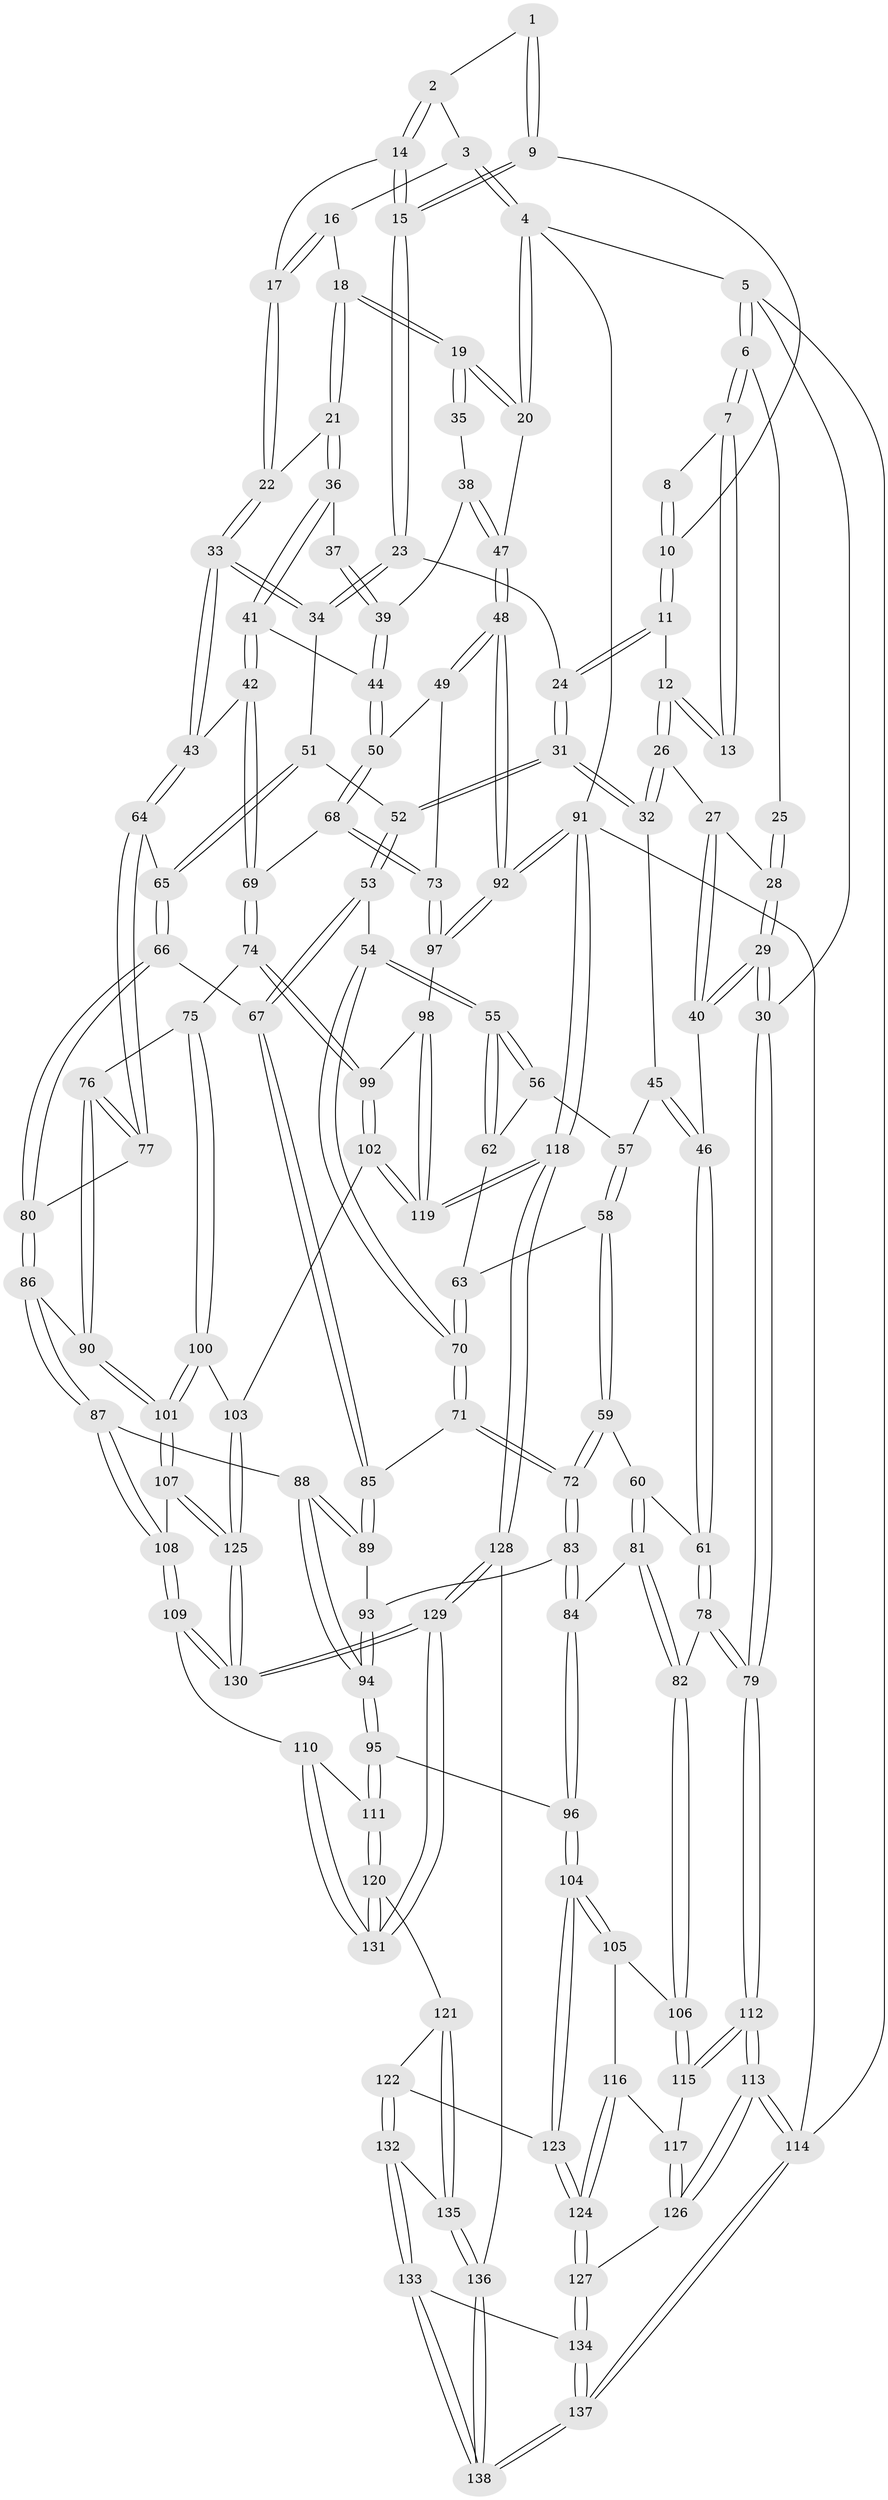 // coarse degree distribution, {3: 0.17708333333333334, 4: 0.3125, 5: 0.4166666666666667, 6: 0.08333333333333333, 7: 0.010416666666666666}
// Generated by graph-tools (version 1.1) at 2025/24/03/03/25 07:24:34]
// undirected, 138 vertices, 342 edges
graph export_dot {
graph [start="1"]
  node [color=gray90,style=filled];
  1 [pos="+0.5008113903131685+0"];
  2 [pos="+0.6931123189779936+0"];
  3 [pos="+0.7014677421819758+0"];
  4 [pos="+1+0"];
  5 [pos="+0+0"];
  6 [pos="+0+0"];
  7 [pos="+0.2978857037653658+0"];
  8 [pos="+0.32247268055026873+0"];
  9 [pos="+0.4536192643546537+0.06896545544917887"];
  10 [pos="+0.4082147011474575+0.07140677391608953"];
  11 [pos="+0.37341342535235766+0.10841100068685236"];
  12 [pos="+0.2904811304065243+0.1397024722062252"];
  13 [pos="+0.2619822300397717+0.0839420169181518"];
  14 [pos="+0.6223925613343367+0.10401516965742028"];
  15 [pos="+0.6144881726905105+0.10884227736352546"];
  16 [pos="+0.8240144620838982+0.0822665587332409"];
  17 [pos="+0.662385399464547+0.13418626790248814"];
  18 [pos="+0.8296428328119109+0.08712370386606284"];
  19 [pos="+1+0"];
  20 [pos="+1+0"];
  21 [pos="+0.8551954606865901+0.1917671858854423"];
  22 [pos="+0.705503857380493+0.1758468142242731"];
  23 [pos="+0.5181408535689382+0.24100885238458652"];
  24 [pos="+0.513908071602589+0.2434658758851882"];
  25 [pos="+0.1421399725552048+0.05985247747528832"];
  26 [pos="+0.2778817982845125+0.18375810968189898"];
  27 [pos="+0.20664967710807397+0.2011611008484579"];
  28 [pos="+0.11460450020535135+0.13995629950422098"];
  29 [pos="+0+0.2291826024228221"];
  30 [pos="+0+0.21113011811599794"];
  31 [pos="+0.49403771722069545+0.26453077072634995"];
  32 [pos="+0.32123651068976233+0.26215199062172845"];
  33 [pos="+0.7173231751129676+0.34603762121027326"];
  34 [pos="+0.6467007922552749+0.3406099256959959"];
  35 [pos="+0.985174055270615+0.1310833014308477"];
  36 [pos="+0.8686940765441205+0.19841669044984203"];
  37 [pos="+0.90915614939724+0.1852009470457136"];
  38 [pos="+0.9896939733986436+0.30987141239898897"];
  39 [pos="+0.978351449812804+0.3098584320731231"];
  40 [pos="+0.08708207698567241+0.3299014480910818"];
  41 [pos="+0.8459149465169635+0.33722755555303263"];
  42 [pos="+0.7515033769708016+0.375937666583836"];
  43 [pos="+0.7413720765594118+0.37107560022327285"];
  44 [pos="+0.8992741336697357+0.3644210043841155"];
  45 [pos="+0.31500390450010196+0.28450614599513446"];
  46 [pos="+0.1223990481297097+0.3744272475613001"];
  47 [pos="+1+0.3328346958036672"];
  48 [pos="+1+0.4943357958212365"];
  49 [pos="+0.9305058831009769+0.41718825149402244"];
  50 [pos="+0.927522450137105+0.41544785045141375"];
  51 [pos="+0.5857186568838838+0.39766635412313045"];
  52 [pos="+0.488461361407724+0.3538432844342955"];
  53 [pos="+0.44171335381726934+0.43884483814164255"];
  54 [pos="+0.43613519018868097+0.4380503990353823"];
  55 [pos="+0.43586196010564304+0.43792469417789204"];
  56 [pos="+0.3289220245263138+0.3332816824808316"];
  57 [pos="+0.3192994987778962+0.320878258178953"];
  58 [pos="+0.25637193671590985+0.4244972220572821"];
  59 [pos="+0.19888976522485974+0.44204254622927763"];
  60 [pos="+0.17533060887178722+0.43741508178010624"];
  61 [pos="+0.12920234255234248+0.3927170895820539"];
  62 [pos="+0.32851128597831564+0.438393916721197"];
  63 [pos="+0.3045454355478442+0.4451236695482993"];
  64 [pos="+0.6339844869331999+0.457723847357749"];
  65 [pos="+0.5909748078094992+0.4282391815246956"];
  66 [pos="+0.5242795434200943+0.4805610335870021"];
  67 [pos="+0.4661632575290052+0.48180081311032974"];
  68 [pos="+0.8010356626004954+0.5459847898773315"];
  69 [pos="+0.7872228207407888+0.5451632016817252"];
  70 [pos="+0.32063937972861584+0.52322045920435"];
  71 [pos="+0.3108317957342817+0.5472357096855126"];
  72 [pos="+0.2883317992971847+0.5670763903155931"];
  73 [pos="+0.9265558440023525+0.5966670839163633"];
  74 [pos="+0.7765543387883942+0.554038517510009"];
  75 [pos="+0.763840892308548+0.5636112911207882"];
  76 [pos="+0.6949838942049638+0.5556447746513635"];
  77 [pos="+0.6345030989113629+0.5215336358737697"];
  78 [pos="+0.04213067701232917+0.49767163700345735"];
  79 [pos="+0+0.5019725357457904"];
  80 [pos="+0.6087984855485702+0.5282288436051505"];
  81 [pos="+0.1388606711947137+0.5948780480399618"];
  82 [pos="+0.10622895954593592+0.6193176746585685"];
  83 [pos="+0.28593762672231865+0.5755594619891419"];
  84 [pos="+0.2717448474001086+0.5979464786946286"];
  85 [pos="+0.45893677247376813+0.5566412204958072"];
  86 [pos="+0.542543029817459+0.6167679585212242"];
  87 [pos="+0.5326300054419848+0.6187095843390913"];
  88 [pos="+0.47792762151244966+0.6119946647129278"];
  89 [pos="+0.46175699063336256+0.5682664508772637"];
  90 [pos="+0.6090656949857006+0.6419909441003717"];
  91 [pos="+1+1"];
  92 [pos="+1+0.6076411103974764"];
  93 [pos="+0.3470893107181493+0.5985026190159202"];
  94 [pos="+0.434610913976106+0.679288793647978"];
  95 [pos="+0.4296678984876534+0.6909365156853483"];
  96 [pos="+0.2884836868335024+0.6785098847611256"];
  97 [pos="+0.9870463366969445+0.6345924907626815"];
  98 [pos="+0.9625166900477318+0.6636026138198026"];
  99 [pos="+0.8653950908967599+0.7226852677683651"];
  100 [pos="+0.7350751729724653+0.7073726966227053"];
  101 [pos="+0.6610633135800447+0.7250277527857025"];
  102 [pos="+0.8229972240072884+0.7542141138666507"];
  103 [pos="+0.7390210474935567+0.7109908102538052"];
  104 [pos="+0.23869839620418556+0.757544456852404"];
  105 [pos="+0.15665789797717827+0.7003596292113936"];
  106 [pos="+0.10090602293850919+0.6289274504539974"];
  107 [pos="+0.6481695290335716+0.7387376324737938"];
  108 [pos="+0.5740893653455321+0.765285552586374"];
  109 [pos="+0.5713452969039016+0.7674977294350992"];
  110 [pos="+0.5687459564603693+0.7683683245118565"];
  111 [pos="+0.4432154354388856+0.7543760055624562"];
  112 [pos="+0+0.6907645658438379"];
  113 [pos="+0+1"];
  114 [pos="+0+1"];
  115 [pos="+0+0.6808526538376048"];
  116 [pos="+0.10420720233193183+0.76958900508511"];
  117 [pos="+0.06792870188276914+0.774436109967849"];
  118 [pos="+0.9235173301435794+1"];
  119 [pos="+0.9026582644066238+1"];
  120 [pos="+0.4004688193945633+0.8421220047505975"];
  121 [pos="+0.3923091597265282+0.8467998574165669"];
  122 [pos="+0.2830684523174312+0.8248335172038292"];
  123 [pos="+0.2438780369616622+0.8043450486861471"];
  124 [pos="+0.20000811449192035+0.8363796633994328"];
  125 [pos="+0.7111891306205411+1"];
  126 [pos="+0.07491476004675486+0.8554941491999798"];
  127 [pos="+0.16489627336690302+0.8761143025661765"];
  128 [pos="+0.7483199271347429+1"];
  129 [pos="+0.7333512422497641+1"];
  130 [pos="+0.7181149857052128+1"];
  131 [pos="+0.5245866844357859+0.9021573038725527"];
  132 [pos="+0.2752202988270519+0.9558285716832396"];
  133 [pos="+0.2575819377692731+0.9752012639457319"];
  134 [pos="+0.16485250326098794+0.900162455969448"];
  135 [pos="+0.381018072459317+0.9445923739471339"];
  136 [pos="+0.44651668903924874+1"];
  137 [pos="+0+1"];
  138 [pos="+0.2522119953896627+1"];
  1 -- 2;
  1 -- 9;
  1 -- 9;
  2 -- 3;
  2 -- 14;
  2 -- 14;
  3 -- 4;
  3 -- 4;
  3 -- 16;
  4 -- 5;
  4 -- 20;
  4 -- 20;
  4 -- 91;
  5 -- 6;
  5 -- 6;
  5 -- 30;
  5 -- 114;
  6 -- 7;
  6 -- 7;
  6 -- 25;
  7 -- 8;
  7 -- 13;
  7 -- 13;
  8 -- 10;
  8 -- 10;
  9 -- 10;
  9 -- 15;
  9 -- 15;
  10 -- 11;
  10 -- 11;
  11 -- 12;
  11 -- 24;
  11 -- 24;
  12 -- 13;
  12 -- 13;
  12 -- 26;
  12 -- 26;
  14 -- 15;
  14 -- 15;
  14 -- 17;
  15 -- 23;
  15 -- 23;
  16 -- 17;
  16 -- 17;
  16 -- 18;
  17 -- 22;
  17 -- 22;
  18 -- 19;
  18 -- 19;
  18 -- 21;
  18 -- 21;
  19 -- 20;
  19 -- 20;
  19 -- 35;
  19 -- 35;
  20 -- 47;
  21 -- 22;
  21 -- 36;
  21 -- 36;
  22 -- 33;
  22 -- 33;
  23 -- 24;
  23 -- 34;
  23 -- 34;
  24 -- 31;
  24 -- 31;
  25 -- 28;
  25 -- 28;
  26 -- 27;
  26 -- 32;
  26 -- 32;
  27 -- 28;
  27 -- 40;
  27 -- 40;
  28 -- 29;
  28 -- 29;
  29 -- 30;
  29 -- 30;
  29 -- 40;
  29 -- 40;
  30 -- 79;
  30 -- 79;
  31 -- 32;
  31 -- 32;
  31 -- 52;
  31 -- 52;
  32 -- 45;
  33 -- 34;
  33 -- 34;
  33 -- 43;
  33 -- 43;
  34 -- 51;
  35 -- 38;
  36 -- 37;
  36 -- 41;
  36 -- 41;
  37 -- 39;
  37 -- 39;
  38 -- 39;
  38 -- 47;
  38 -- 47;
  39 -- 44;
  39 -- 44;
  40 -- 46;
  41 -- 42;
  41 -- 42;
  41 -- 44;
  42 -- 43;
  42 -- 69;
  42 -- 69;
  43 -- 64;
  43 -- 64;
  44 -- 50;
  44 -- 50;
  45 -- 46;
  45 -- 46;
  45 -- 57;
  46 -- 61;
  46 -- 61;
  47 -- 48;
  47 -- 48;
  48 -- 49;
  48 -- 49;
  48 -- 92;
  48 -- 92;
  49 -- 50;
  49 -- 73;
  50 -- 68;
  50 -- 68;
  51 -- 52;
  51 -- 65;
  51 -- 65;
  52 -- 53;
  52 -- 53;
  53 -- 54;
  53 -- 67;
  53 -- 67;
  54 -- 55;
  54 -- 55;
  54 -- 70;
  54 -- 70;
  55 -- 56;
  55 -- 56;
  55 -- 62;
  55 -- 62;
  56 -- 57;
  56 -- 62;
  57 -- 58;
  57 -- 58;
  58 -- 59;
  58 -- 59;
  58 -- 63;
  59 -- 60;
  59 -- 72;
  59 -- 72;
  60 -- 61;
  60 -- 81;
  60 -- 81;
  61 -- 78;
  61 -- 78;
  62 -- 63;
  63 -- 70;
  63 -- 70;
  64 -- 65;
  64 -- 77;
  64 -- 77;
  65 -- 66;
  65 -- 66;
  66 -- 67;
  66 -- 80;
  66 -- 80;
  67 -- 85;
  67 -- 85;
  68 -- 69;
  68 -- 73;
  68 -- 73;
  69 -- 74;
  69 -- 74;
  70 -- 71;
  70 -- 71;
  71 -- 72;
  71 -- 72;
  71 -- 85;
  72 -- 83;
  72 -- 83;
  73 -- 97;
  73 -- 97;
  74 -- 75;
  74 -- 99;
  74 -- 99;
  75 -- 76;
  75 -- 100;
  75 -- 100;
  76 -- 77;
  76 -- 77;
  76 -- 90;
  76 -- 90;
  77 -- 80;
  78 -- 79;
  78 -- 79;
  78 -- 82;
  79 -- 112;
  79 -- 112;
  80 -- 86;
  80 -- 86;
  81 -- 82;
  81 -- 82;
  81 -- 84;
  82 -- 106;
  82 -- 106;
  83 -- 84;
  83 -- 84;
  83 -- 93;
  84 -- 96;
  84 -- 96;
  85 -- 89;
  85 -- 89;
  86 -- 87;
  86 -- 87;
  86 -- 90;
  87 -- 88;
  87 -- 108;
  87 -- 108;
  88 -- 89;
  88 -- 89;
  88 -- 94;
  88 -- 94;
  89 -- 93;
  90 -- 101;
  90 -- 101;
  91 -- 92;
  91 -- 92;
  91 -- 118;
  91 -- 118;
  91 -- 114;
  92 -- 97;
  92 -- 97;
  93 -- 94;
  93 -- 94;
  94 -- 95;
  94 -- 95;
  95 -- 96;
  95 -- 111;
  95 -- 111;
  96 -- 104;
  96 -- 104;
  97 -- 98;
  98 -- 99;
  98 -- 119;
  98 -- 119;
  99 -- 102;
  99 -- 102;
  100 -- 101;
  100 -- 101;
  100 -- 103;
  101 -- 107;
  101 -- 107;
  102 -- 103;
  102 -- 119;
  102 -- 119;
  103 -- 125;
  103 -- 125;
  104 -- 105;
  104 -- 105;
  104 -- 123;
  104 -- 123;
  105 -- 106;
  105 -- 116;
  106 -- 115;
  106 -- 115;
  107 -- 108;
  107 -- 125;
  107 -- 125;
  108 -- 109;
  108 -- 109;
  109 -- 110;
  109 -- 130;
  109 -- 130;
  110 -- 111;
  110 -- 131;
  110 -- 131;
  111 -- 120;
  111 -- 120;
  112 -- 113;
  112 -- 113;
  112 -- 115;
  112 -- 115;
  113 -- 114;
  113 -- 114;
  113 -- 126;
  113 -- 126;
  114 -- 137;
  114 -- 137;
  115 -- 117;
  116 -- 117;
  116 -- 124;
  116 -- 124;
  117 -- 126;
  117 -- 126;
  118 -- 119;
  118 -- 119;
  118 -- 128;
  118 -- 128;
  120 -- 121;
  120 -- 131;
  120 -- 131;
  121 -- 122;
  121 -- 135;
  121 -- 135;
  122 -- 123;
  122 -- 132;
  122 -- 132;
  123 -- 124;
  123 -- 124;
  124 -- 127;
  124 -- 127;
  125 -- 130;
  125 -- 130;
  126 -- 127;
  127 -- 134;
  127 -- 134;
  128 -- 129;
  128 -- 129;
  128 -- 136;
  129 -- 130;
  129 -- 130;
  129 -- 131;
  129 -- 131;
  132 -- 133;
  132 -- 133;
  132 -- 135;
  133 -- 134;
  133 -- 138;
  133 -- 138;
  134 -- 137;
  134 -- 137;
  135 -- 136;
  135 -- 136;
  136 -- 138;
  136 -- 138;
  137 -- 138;
  137 -- 138;
}
